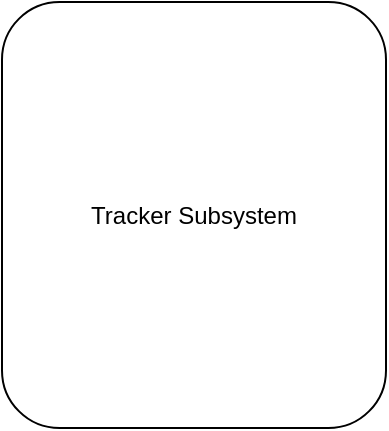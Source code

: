 <mxfile version="20.3.7" type="github">
  <diagram id="8sbd9tzwUORZpofNFEG0" name="Page-1">
    <mxGraphModel dx="733" dy="716" grid="0" gridSize="10" guides="1" tooltips="1" connect="1" arrows="1" fold="1" page="0" pageScale="1" pageWidth="850" pageHeight="1100" math="0" shadow="0">
      <root>
        <mxCell id="0" />
        <mxCell id="1" parent="0" />
        <mxCell id="Y2it4dtmi_3I2SY21ZMH-1" value="Tracker Subsystem" style="rounded=1;whiteSpace=wrap;html=1;hachureGap=4;" vertex="1" parent="1">
          <mxGeometry x="82" y="91" width="192" height="213" as="geometry" />
        </mxCell>
      </root>
    </mxGraphModel>
  </diagram>
</mxfile>

